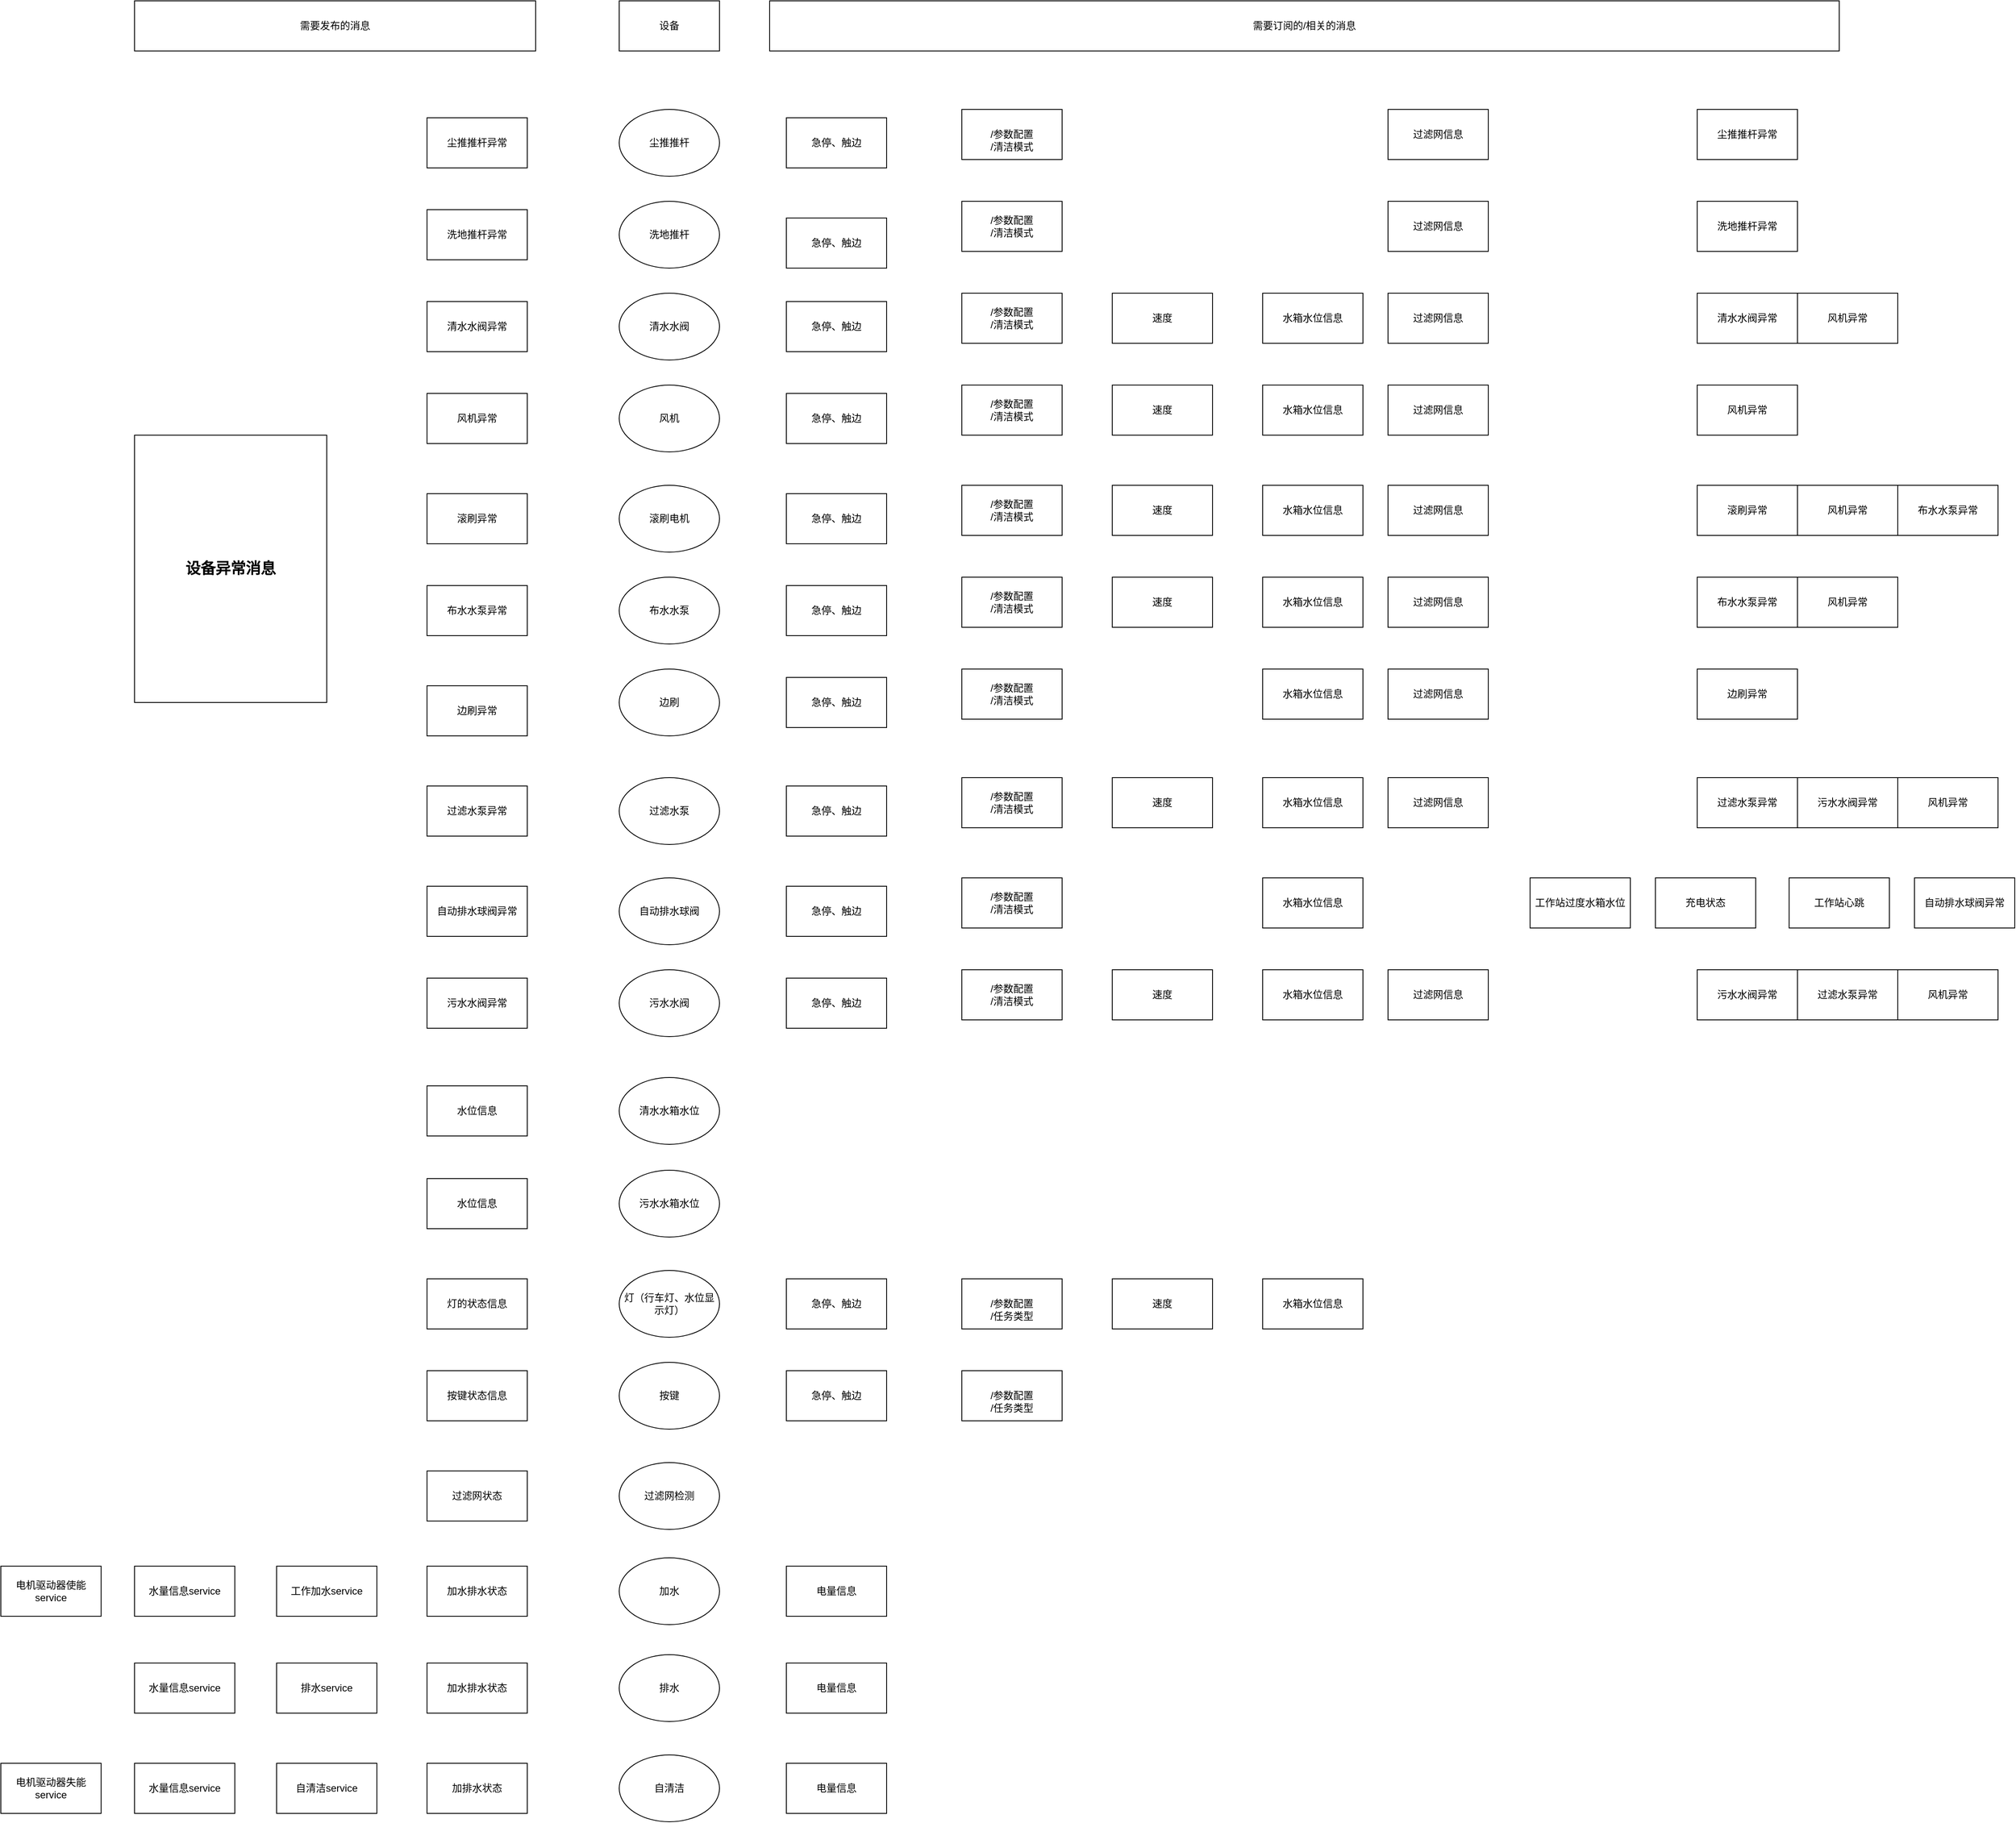 <mxfile version="13.7.9" type="device" pages="3"><diagram id="C5RBs43oDa-KdzZeNtuy" name="需要订阅和推送的消息"><mxGraphModel dx="3609" dy="2136" grid="1" gridSize="10" guides="1" tooltips="1" connect="1" arrows="1" fold="1" page="1" pageScale="1" pageWidth="827" pageHeight="1169" math="0" shadow="0"><root><mxCell id="WIyWlLk6GJQsqaUBKTNV-0"/><mxCell id="WIyWlLk6GJQsqaUBKTNV-1" parent="WIyWlLk6GJQsqaUBKTNV-0"/><mxCell id="f_ElggAtECRyn1wq0noq-2" value="尘推推杆" style="ellipse;whiteSpace=wrap;html=1;" parent="WIyWlLk6GJQsqaUBKTNV-1" vertex="1"><mxGeometry x="-180" y="-990" width="120" height="80" as="geometry"/></mxCell><mxCell id="f_ElggAtECRyn1wq0noq-4" value="洗地推杆" style="ellipse;whiteSpace=wrap;html=1;" parent="WIyWlLk6GJQsqaUBKTNV-1" vertex="1"><mxGeometry x="-180" y="-880" width="120" height="80" as="geometry"/></mxCell><mxCell id="f_ElggAtECRyn1wq0noq-6" value="清水水阀" style="ellipse;whiteSpace=wrap;html=1;" parent="WIyWlLk6GJQsqaUBKTNV-1" vertex="1"><mxGeometry x="-180" y="-770" width="120" height="80" as="geometry"/></mxCell><mxCell id="f_ElggAtECRyn1wq0noq-11" value="风机" style="ellipse;whiteSpace=wrap;html=1;" parent="WIyWlLk6GJQsqaUBKTNV-1" vertex="1"><mxGeometry x="-180" y="-660" width="120" height="80" as="geometry"/></mxCell><mxCell id="f_ElggAtECRyn1wq0noq-14" value="滚刷电机" style="ellipse;whiteSpace=wrap;html=1;" parent="WIyWlLk6GJQsqaUBKTNV-1" vertex="1"><mxGeometry x="-180" y="-540" width="120" height="80" as="geometry"/></mxCell><mxCell id="f_ElggAtECRyn1wq0noq-16" value="布水水泵" style="ellipse;whiteSpace=wrap;html=1;" parent="WIyWlLk6GJQsqaUBKTNV-1" vertex="1"><mxGeometry x="-180" y="-430" width="120" height="80" as="geometry"/></mxCell><mxCell id="f_ElggAtECRyn1wq0noq-18" value="边刷" style="ellipse;whiteSpace=wrap;html=1;" parent="WIyWlLk6GJQsqaUBKTNV-1" vertex="1"><mxGeometry x="-180" y="-320" width="120" height="80" as="geometry"/></mxCell><mxCell id="f_ElggAtECRyn1wq0noq-19" value="过滤水泵" style="ellipse;whiteSpace=wrap;html=1;" parent="WIyWlLk6GJQsqaUBKTNV-1" vertex="1"><mxGeometry x="-180" y="-190" width="120" height="80" as="geometry"/></mxCell><mxCell id="f_ElggAtECRyn1wq0noq-20" value="自动排水球阀" style="ellipse;whiteSpace=wrap;html=1;" parent="WIyWlLk6GJQsqaUBKTNV-1" vertex="1"><mxGeometry x="-180" y="-70" width="120" height="80" as="geometry"/></mxCell><mxCell id="f_ElggAtECRyn1wq0noq-21" value="污水水阀" style="ellipse;whiteSpace=wrap;html=1;" parent="WIyWlLk6GJQsqaUBKTNV-1" vertex="1"><mxGeometry x="-180" y="40" width="120" height="80" as="geometry"/></mxCell><mxCell id="f_ElggAtECRyn1wq0noq-22" value="清水水箱水位" style="ellipse;whiteSpace=wrap;html=1;" parent="WIyWlLk6GJQsqaUBKTNV-1" vertex="1"><mxGeometry x="-180" y="169" width="120" height="80" as="geometry"/></mxCell><mxCell id="f_ElggAtECRyn1wq0noq-23" value="污水水箱水位" style="ellipse;whiteSpace=wrap;html=1;" parent="WIyWlLk6GJQsqaUBKTNV-1" vertex="1"><mxGeometry x="-180" y="280" width="120" height="80" as="geometry"/></mxCell><mxCell id="f_ElggAtECRyn1wq0noq-24" value="灯（行车灯、水位显示灯）" style="ellipse;whiteSpace=wrap;html=1;" parent="WIyWlLk6GJQsqaUBKTNV-1" vertex="1"><mxGeometry x="-180" y="400" width="120" height="80" as="geometry"/></mxCell><mxCell id="f_ElggAtECRyn1wq0noq-25" value="按键" style="ellipse;whiteSpace=wrap;html=1;" parent="WIyWlLk6GJQsqaUBKTNV-1" vertex="1"><mxGeometry x="-180" y="510" width="120" height="80" as="geometry"/></mxCell><mxCell id="f_ElggAtECRyn1wq0noq-26" value="过滤网检测" style="ellipse;whiteSpace=wrap;html=1;" parent="WIyWlLk6GJQsqaUBKTNV-1" vertex="1"><mxGeometry x="-180" y="630" width="120" height="80" as="geometry"/></mxCell><mxCell id="f_ElggAtECRyn1wq0noq-49" value="&lt;br&gt;/参数配置&lt;br&gt;/清洁模式" style="rounded=0;whiteSpace=wrap;html=1;" parent="WIyWlLk6GJQsqaUBKTNV-1" vertex="1"><mxGeometry x="230" y="-990" width="120" height="60" as="geometry"/></mxCell><mxCell id="f_ElggAtECRyn1wq0noq-50" value="/参数配置&lt;br&gt;/清洁模式" style="rounded=0;whiteSpace=wrap;html=1;" parent="WIyWlLk6GJQsqaUBKTNV-1" vertex="1"><mxGeometry x="230" y="-880" width="120" height="60" as="geometry"/></mxCell><mxCell id="f_ElggAtECRyn1wq0noq-51" value="/参数配置&lt;br&gt;/清洁模式" style="rounded=0;whiteSpace=wrap;html=1;" parent="WIyWlLk6GJQsqaUBKTNV-1" vertex="1"><mxGeometry x="230" y="-770" width="120" height="60" as="geometry"/></mxCell><mxCell id="f_ElggAtECRyn1wq0noq-53" value="/参数配置&lt;br&gt;/清洁模式" style="rounded=0;whiteSpace=wrap;html=1;" parent="WIyWlLk6GJQsqaUBKTNV-1" vertex="1"><mxGeometry x="230" y="-660" width="120" height="60" as="geometry"/></mxCell><mxCell id="f_ElggAtECRyn1wq0noq-54" value="/参数配置&lt;br&gt;/清洁模式" style="rounded=0;whiteSpace=wrap;html=1;" parent="WIyWlLk6GJQsqaUBKTNV-1" vertex="1"><mxGeometry x="230" y="-540" width="120" height="60" as="geometry"/></mxCell><mxCell id="f_ElggAtECRyn1wq0noq-55" value="/参数配置&lt;br&gt;/清洁模式" style="rounded=0;whiteSpace=wrap;html=1;" parent="WIyWlLk6GJQsqaUBKTNV-1" vertex="1"><mxGeometry x="230" y="-430" width="120" height="60" as="geometry"/></mxCell><mxCell id="f_ElggAtECRyn1wq0noq-56" value="/参数配置&lt;br&gt;/清洁模式" style="rounded=0;whiteSpace=wrap;html=1;" parent="WIyWlLk6GJQsqaUBKTNV-1" vertex="1"><mxGeometry x="230" y="-320" width="120" height="60" as="geometry"/></mxCell><mxCell id="f_ElggAtECRyn1wq0noq-57" value="/参数配置&lt;br&gt;/清洁模式" style="rounded=0;whiteSpace=wrap;html=1;" parent="WIyWlLk6GJQsqaUBKTNV-1" vertex="1"><mxGeometry x="230" y="-190" width="120" height="60" as="geometry"/></mxCell><mxCell id="f_ElggAtECRyn1wq0noq-59" value="/参数配置&lt;br&gt;/清洁模式" style="rounded=0;whiteSpace=wrap;html=1;" parent="WIyWlLk6GJQsqaUBKTNV-1" vertex="1"><mxGeometry x="230" y="40" width="120" height="60" as="geometry"/></mxCell><mxCell id="f_ElggAtECRyn1wq0noq-62" value="&lt;br&gt;/参数配置&lt;br&gt;/任务类型" style="rounded=0;whiteSpace=wrap;html=1;" parent="WIyWlLk6GJQsqaUBKTNV-1" vertex="1"><mxGeometry x="230" y="410" width="120" height="60" as="geometry"/></mxCell><mxCell id="f_ElggAtECRyn1wq0noq-63" value="&lt;br&gt;/参数配置&lt;br&gt;/任务类型" style="rounded=0;whiteSpace=wrap;html=1;" parent="WIyWlLk6GJQsqaUBKTNV-1" vertex="1"><mxGeometry x="230" y="520" width="120" height="60" as="geometry"/></mxCell><mxCell id="f_ElggAtECRyn1wq0noq-65" value="工作站过度水箱水位" style="rounded=0;whiteSpace=wrap;html=1;" parent="WIyWlLk6GJQsqaUBKTNV-1" vertex="1"><mxGeometry x="910" y="-70" width="120" height="60" as="geometry"/></mxCell><mxCell id="f_ElggAtECRyn1wq0noq-66" value="工作站心跳" style="rounded=0;whiteSpace=wrap;html=1;" parent="WIyWlLk6GJQsqaUBKTNV-1" vertex="1"><mxGeometry x="1220" y="-70" width="120" height="60" as="geometry"/></mxCell><mxCell id="anrPvcjBct41eNBqX3zz-0" value="速度" style="rounded=0;whiteSpace=wrap;html=1;" parent="WIyWlLk6GJQsqaUBKTNV-1" vertex="1"><mxGeometry x="410" y="-770" width="120" height="60" as="geometry"/></mxCell><mxCell id="anrPvcjBct41eNBqX3zz-1" value="速度" style="rounded=0;whiteSpace=wrap;html=1;" parent="WIyWlLk6GJQsqaUBKTNV-1" vertex="1"><mxGeometry x="410" y="-540" width="120" height="60" as="geometry"/></mxCell><mxCell id="anrPvcjBct41eNBqX3zz-2" value="速度" style="rounded=0;whiteSpace=wrap;html=1;" parent="WIyWlLk6GJQsqaUBKTNV-1" vertex="1"><mxGeometry x="410" y="-430" width="120" height="60" as="geometry"/></mxCell><mxCell id="anrPvcjBct41eNBqX3zz-3" value="速度" style="rounded=0;whiteSpace=wrap;html=1;" parent="WIyWlLk6GJQsqaUBKTNV-1" vertex="1"><mxGeometry x="410" y="-190" width="120" height="60" as="geometry"/></mxCell><mxCell id="anrPvcjBct41eNBqX3zz-4" value="速度" style="rounded=0;whiteSpace=wrap;html=1;" parent="WIyWlLk6GJQsqaUBKTNV-1" vertex="1"><mxGeometry x="410" y="40" width="120" height="60" as="geometry"/></mxCell><mxCell id="anrPvcjBct41eNBqX3zz-6" value="速度" style="rounded=0;whiteSpace=wrap;html=1;" parent="WIyWlLk6GJQsqaUBKTNV-1" vertex="1"><mxGeometry x="410" y="410" width="120" height="60" as="geometry"/></mxCell><mxCell id="anrPvcjBct41eNBqX3zz-7" value="水箱水位信息" style="rounded=0;whiteSpace=wrap;html=1;" parent="WIyWlLk6GJQsqaUBKTNV-1" vertex="1"><mxGeometry x="590" y="410" width="120" height="60" as="geometry"/></mxCell><mxCell id="anrPvcjBct41eNBqX3zz-8" value="水箱水位信息" style="rounded=0;whiteSpace=wrap;html=1;" parent="WIyWlLk6GJQsqaUBKTNV-1" vertex="1"><mxGeometry x="590" y="-430" width="120" height="60" as="geometry"/></mxCell><mxCell id="anrPvcjBct41eNBqX3zz-9" value="速度" style="rounded=0;whiteSpace=wrap;html=1;" parent="WIyWlLk6GJQsqaUBKTNV-1" vertex="1"><mxGeometry x="410" y="-660" width="120" height="60" as="geometry"/></mxCell><mxCell id="anrPvcjBct41eNBqX3zz-10" value="水箱水位信息" style="rounded=0;whiteSpace=wrap;html=1;" parent="WIyWlLk6GJQsqaUBKTNV-1" vertex="1"><mxGeometry x="590" y="-770" width="120" height="60" as="geometry"/></mxCell><mxCell id="anrPvcjBct41eNBqX3zz-11" value="水箱水位信息" style="rounded=0;whiteSpace=wrap;html=1;" parent="WIyWlLk6GJQsqaUBKTNV-1" vertex="1"><mxGeometry x="590" y="-660" width="120" height="60" as="geometry"/></mxCell><mxCell id="anrPvcjBct41eNBqX3zz-12" value="水箱水位信息" style="rounded=0;whiteSpace=wrap;html=1;" parent="WIyWlLk6GJQsqaUBKTNV-1" vertex="1"><mxGeometry x="590" y="-540" width="120" height="60" as="geometry"/></mxCell><mxCell id="anrPvcjBct41eNBqX3zz-13" value="水箱水位信息" style="rounded=0;whiteSpace=wrap;html=1;" parent="WIyWlLk6GJQsqaUBKTNV-1" vertex="1"><mxGeometry x="590" y="-320" width="120" height="60" as="geometry"/></mxCell><mxCell id="anrPvcjBct41eNBqX3zz-14" value="水箱水位信息" style="rounded=0;whiteSpace=wrap;html=1;" parent="WIyWlLk6GJQsqaUBKTNV-1" vertex="1"><mxGeometry x="590" y="-70" width="120" height="60" as="geometry"/></mxCell><mxCell id="anrPvcjBct41eNBqX3zz-15" value="水箱水位信息" style="rounded=0;whiteSpace=wrap;html=1;" parent="WIyWlLk6GJQsqaUBKTNV-1" vertex="1"><mxGeometry x="590" y="-190" width="120" height="60" as="geometry"/></mxCell><mxCell id="anrPvcjBct41eNBqX3zz-16" value="充电状态" style="rounded=0;whiteSpace=wrap;html=1;" parent="WIyWlLk6GJQsqaUBKTNV-1" vertex="1"><mxGeometry x="1060" y="-70" width="120" height="60" as="geometry"/></mxCell><mxCell id="anrPvcjBct41eNBqX3zz-17" value="/参数配置&lt;br&gt;/清洁模式" style="rounded=0;whiteSpace=wrap;html=1;" parent="WIyWlLk6GJQsqaUBKTNV-1" vertex="1"><mxGeometry x="230" y="-70" width="120" height="60" as="geometry"/></mxCell><mxCell id="anrPvcjBct41eNBqX3zz-18" value="水箱水位信息" style="rounded=0;whiteSpace=wrap;html=1;" parent="WIyWlLk6GJQsqaUBKTNV-1" vertex="1"><mxGeometry x="590" y="40" width="120" height="60" as="geometry"/></mxCell><mxCell id="anrPvcjBct41eNBqX3zz-20" value="过滤网信息" style="rounded=0;whiteSpace=wrap;html=1;" parent="WIyWlLk6GJQsqaUBKTNV-1" vertex="1"><mxGeometry x="740" y="-660" width="120" height="60" as="geometry"/></mxCell><mxCell id="anrPvcjBct41eNBqX3zz-25" value="设备" style="rounded=0;whiteSpace=wrap;html=1;" parent="WIyWlLk6GJQsqaUBKTNV-1" vertex="1"><mxGeometry x="-180" y="-1120" width="120" height="60" as="geometry"/></mxCell><mxCell id="anrPvcjBct41eNBqX3zz-26" value="需要订阅的/相关的消息" style="rounded=0;whiteSpace=wrap;html=1;" parent="WIyWlLk6GJQsqaUBKTNV-1" vertex="1"><mxGeometry y="-1120" width="1280" height="60" as="geometry"/></mxCell><mxCell id="anrPvcjBct41eNBqX3zz-27" value="需要发布的消息" style="rounded=0;whiteSpace=wrap;html=1;" parent="WIyWlLk6GJQsqaUBKTNV-1" vertex="1"><mxGeometry x="-760" y="-1120" width="480" height="60" as="geometry"/></mxCell><mxCell id="anrPvcjBct41eNBqX3zz-28" value="尘推推杆异常" style="rounded=0;whiteSpace=wrap;html=1;" parent="WIyWlLk6GJQsqaUBKTNV-1" vertex="1"><mxGeometry x="-410" y="-980" width="120" height="60" as="geometry"/></mxCell><mxCell id="anrPvcjBct41eNBqX3zz-29" value="洗地推杆异常" style="rounded=0;whiteSpace=wrap;html=1;" parent="WIyWlLk6GJQsqaUBKTNV-1" vertex="1"><mxGeometry x="-410" y="-870" width="120" height="60" as="geometry"/></mxCell><mxCell id="anrPvcjBct41eNBqX3zz-30" value="清水水阀异常" style="rounded=0;whiteSpace=wrap;html=1;" parent="WIyWlLk6GJQsqaUBKTNV-1" vertex="1"><mxGeometry x="-410" y="-760" width="120" height="60" as="geometry"/></mxCell><mxCell id="anrPvcjBct41eNBqX3zz-31" value="风机异常" style="rounded=0;whiteSpace=wrap;html=1;" parent="WIyWlLk6GJQsqaUBKTNV-1" vertex="1"><mxGeometry x="-410" y="-650" width="120" height="60" as="geometry"/></mxCell><mxCell id="anrPvcjBct41eNBqX3zz-32" value="滚刷异常" style="rounded=0;whiteSpace=wrap;html=1;" parent="WIyWlLk6GJQsqaUBKTNV-1" vertex="1"><mxGeometry x="-410" y="-530" width="120" height="60" as="geometry"/></mxCell><mxCell id="anrPvcjBct41eNBqX3zz-33" value="布水水泵异常" style="rounded=0;whiteSpace=wrap;html=1;" parent="WIyWlLk6GJQsqaUBKTNV-1" vertex="1"><mxGeometry x="-410" y="-420" width="120" height="60" as="geometry"/></mxCell><mxCell id="anrPvcjBct41eNBqX3zz-34" value="边刷异常" style="rounded=0;whiteSpace=wrap;html=1;" parent="WIyWlLk6GJQsqaUBKTNV-1" vertex="1"><mxGeometry x="-410" y="-300" width="120" height="60" as="geometry"/></mxCell><mxCell id="anrPvcjBct41eNBqX3zz-35" value="过滤水泵异常" style="rounded=0;whiteSpace=wrap;html=1;" parent="WIyWlLk6GJQsqaUBKTNV-1" vertex="1"><mxGeometry x="-410" y="-180" width="120" height="60" as="geometry"/></mxCell><mxCell id="anrPvcjBct41eNBqX3zz-36" value="自动排水球阀异常" style="rounded=0;whiteSpace=wrap;html=1;" parent="WIyWlLk6GJQsqaUBKTNV-1" vertex="1"><mxGeometry x="-410" y="-60" width="120" height="60" as="geometry"/></mxCell><mxCell id="anrPvcjBct41eNBqX3zz-37" value="污水水阀异常" style="rounded=0;whiteSpace=wrap;html=1;" parent="WIyWlLk6GJQsqaUBKTNV-1" vertex="1"><mxGeometry x="-410" y="50" width="120" height="60" as="geometry"/></mxCell><mxCell id="anrPvcjBct41eNBqX3zz-38" value="水位信息" style="rounded=0;whiteSpace=wrap;html=1;" parent="WIyWlLk6GJQsqaUBKTNV-1" vertex="1"><mxGeometry x="-410" y="179" width="120" height="60" as="geometry"/></mxCell><mxCell id="anrPvcjBct41eNBqX3zz-39" value="水位信息" style="rounded=0;whiteSpace=wrap;html=1;" parent="WIyWlLk6GJQsqaUBKTNV-1" vertex="1"><mxGeometry x="-410" y="290" width="120" height="60" as="geometry"/></mxCell><mxCell id="anrPvcjBct41eNBqX3zz-40" value="灯的状态信息" style="rounded=0;whiteSpace=wrap;html=1;" parent="WIyWlLk6GJQsqaUBKTNV-1" vertex="1"><mxGeometry x="-410" y="410" width="120" height="60" as="geometry"/></mxCell><mxCell id="anrPvcjBct41eNBqX3zz-41" value="按键状态信息" style="rounded=0;whiteSpace=wrap;html=1;" parent="WIyWlLk6GJQsqaUBKTNV-1" vertex="1"><mxGeometry x="-410" y="520" width="120" height="60" as="geometry"/></mxCell><mxCell id="anrPvcjBct41eNBqX3zz-42" value="过滤网状态" style="rounded=0;whiteSpace=wrap;html=1;" parent="WIyWlLk6GJQsqaUBKTNV-1" vertex="1"><mxGeometry x="-410" y="640" width="120" height="60" as="geometry"/></mxCell><mxCell id="anrPvcjBct41eNBqX3zz-44" value="&lt;b&gt;&lt;font style=&quot;font-size: 18px&quot;&gt;设备异常消息&lt;/font&gt;&lt;/b&gt;" style="rounded=0;whiteSpace=wrap;html=1;" parent="WIyWlLk6GJQsqaUBKTNV-1" vertex="1"><mxGeometry x="-760" y="-600" width="230" height="320" as="geometry"/></mxCell><mxCell id="anrPvcjBct41eNBqX3zz-45" value="尘推推杆异常" style="rounded=0;whiteSpace=wrap;html=1;" parent="WIyWlLk6GJQsqaUBKTNV-1" vertex="1"><mxGeometry x="1110" y="-990" width="120" height="60" as="geometry"/></mxCell><mxCell id="anrPvcjBct41eNBqX3zz-46" value="洗地推杆异常" style="rounded=0;whiteSpace=wrap;html=1;" parent="WIyWlLk6GJQsqaUBKTNV-1" vertex="1"><mxGeometry x="1110" y="-880" width="120" height="60" as="geometry"/></mxCell><mxCell id="anrPvcjBct41eNBqX3zz-47" value="清水水阀异常" style="rounded=0;whiteSpace=wrap;html=1;" parent="WIyWlLk6GJQsqaUBKTNV-1" vertex="1"><mxGeometry x="1110" y="-770" width="120" height="60" as="geometry"/></mxCell><mxCell id="anrPvcjBct41eNBqX3zz-48" value="风机异常" style="rounded=0;whiteSpace=wrap;html=1;" parent="WIyWlLk6GJQsqaUBKTNV-1" vertex="1"><mxGeometry x="1230" y="-770" width="120" height="60" as="geometry"/></mxCell><mxCell id="anrPvcjBct41eNBqX3zz-49" value="过滤网信息" style="rounded=0;whiteSpace=wrap;html=1;" parent="WIyWlLk6GJQsqaUBKTNV-1" vertex="1"><mxGeometry x="740" y="-990" width="120" height="60" as="geometry"/></mxCell><mxCell id="anrPvcjBct41eNBqX3zz-50" value="过滤网信息" style="rounded=0;whiteSpace=wrap;html=1;" parent="WIyWlLk6GJQsqaUBKTNV-1" vertex="1"><mxGeometry x="740" y="-880" width="120" height="60" as="geometry"/></mxCell><mxCell id="anrPvcjBct41eNBqX3zz-51" value="过滤网信息" style="rounded=0;whiteSpace=wrap;html=1;" parent="WIyWlLk6GJQsqaUBKTNV-1" vertex="1"><mxGeometry x="740" y="-770" width="120" height="60" as="geometry"/></mxCell><mxCell id="anrPvcjBct41eNBqX3zz-52" value="过滤网信息" style="rounded=0;whiteSpace=wrap;html=1;" parent="WIyWlLk6GJQsqaUBKTNV-1" vertex="1"><mxGeometry x="740" y="-540" width="120" height="60" as="geometry"/></mxCell><mxCell id="anrPvcjBct41eNBqX3zz-53" value="过滤网信息" style="rounded=0;whiteSpace=wrap;html=1;" parent="WIyWlLk6GJQsqaUBKTNV-1" vertex="1"><mxGeometry x="740" y="-430" width="120" height="60" as="geometry"/></mxCell><mxCell id="anrPvcjBct41eNBqX3zz-54" value="过滤网信息" style="rounded=0;whiteSpace=wrap;html=1;" parent="WIyWlLk6GJQsqaUBKTNV-1" vertex="1"><mxGeometry x="740" y="-320" width="120" height="60" as="geometry"/></mxCell><mxCell id="anrPvcjBct41eNBqX3zz-55" value="过滤网信息" style="rounded=0;whiteSpace=wrap;html=1;" parent="WIyWlLk6GJQsqaUBKTNV-1" vertex="1"><mxGeometry x="740" y="-190" width="120" height="60" as="geometry"/></mxCell><mxCell id="anrPvcjBct41eNBqX3zz-56" value="过滤网信息" style="rounded=0;whiteSpace=wrap;html=1;" parent="WIyWlLk6GJQsqaUBKTNV-1" vertex="1"><mxGeometry x="740" y="40" width="120" height="60" as="geometry"/></mxCell><mxCell id="anrPvcjBct41eNBqX3zz-57" value="风机异常" style="rounded=0;whiteSpace=wrap;html=1;" parent="WIyWlLk6GJQsqaUBKTNV-1" vertex="1"><mxGeometry x="1110" y="-660" width="120" height="60" as="geometry"/></mxCell><mxCell id="anrPvcjBct41eNBqX3zz-58" value="滚刷异常" style="rounded=0;whiteSpace=wrap;html=1;" parent="WIyWlLk6GJQsqaUBKTNV-1" vertex="1"><mxGeometry x="1110" y="-540" width="120" height="60" as="geometry"/></mxCell><mxCell id="anrPvcjBct41eNBqX3zz-59" value="风机异常" style="rounded=0;whiteSpace=wrap;html=1;" parent="WIyWlLk6GJQsqaUBKTNV-1" vertex="1"><mxGeometry x="1230" y="-430" width="120" height="60" as="geometry"/></mxCell><mxCell id="anrPvcjBct41eNBqX3zz-61" value="布水水泵异常" style="rounded=0;whiteSpace=wrap;html=1;" parent="WIyWlLk6GJQsqaUBKTNV-1" vertex="1"><mxGeometry x="1350" y="-540" width="120" height="60" as="geometry"/></mxCell><mxCell id="anrPvcjBct41eNBqX3zz-62" value="布水水泵异常" style="rounded=0;whiteSpace=wrap;html=1;" parent="WIyWlLk6GJQsqaUBKTNV-1" vertex="1"><mxGeometry x="1110" y="-430" width="120" height="60" as="geometry"/></mxCell><mxCell id="anrPvcjBct41eNBqX3zz-63" value="风机异常" style="rounded=0;whiteSpace=wrap;html=1;" parent="WIyWlLk6GJQsqaUBKTNV-1" vertex="1"><mxGeometry x="1230" y="-540" width="120" height="60" as="geometry"/></mxCell><mxCell id="anrPvcjBct41eNBqX3zz-64" value="边刷异常" style="rounded=0;whiteSpace=wrap;html=1;" parent="WIyWlLk6GJQsqaUBKTNV-1" vertex="1"><mxGeometry x="1110" y="-320" width="120" height="60" as="geometry"/></mxCell><mxCell id="anrPvcjBct41eNBqX3zz-65" value="过滤水泵异常" style="rounded=0;whiteSpace=wrap;html=1;" parent="WIyWlLk6GJQsqaUBKTNV-1" vertex="1"><mxGeometry x="1110" y="-190" width="120" height="60" as="geometry"/></mxCell><mxCell id="anrPvcjBct41eNBqX3zz-66" value="污水水阀异常" style="rounded=0;whiteSpace=wrap;html=1;" parent="WIyWlLk6GJQsqaUBKTNV-1" vertex="1"><mxGeometry x="1230" y="-190" width="120" height="60" as="geometry"/></mxCell><mxCell id="anrPvcjBct41eNBqX3zz-67" value="自动排水球阀异常" style="rounded=0;whiteSpace=wrap;html=1;" parent="WIyWlLk6GJQsqaUBKTNV-1" vertex="1"><mxGeometry x="1370" y="-70" width="120" height="60" as="geometry"/></mxCell><mxCell id="anrPvcjBct41eNBqX3zz-68" value="污水水阀异常" style="rounded=0;whiteSpace=wrap;html=1;" parent="WIyWlLk6GJQsqaUBKTNV-1" vertex="1"><mxGeometry x="1110" y="40" width="120" height="60" as="geometry"/></mxCell><mxCell id="anrPvcjBct41eNBqX3zz-69" value="过滤水泵异常" style="rounded=0;whiteSpace=wrap;html=1;" parent="WIyWlLk6GJQsqaUBKTNV-1" vertex="1"><mxGeometry x="1230" y="40" width="120" height="60" as="geometry"/></mxCell><mxCell id="anrPvcjBct41eNBqX3zz-70" value="风机异常" style="rounded=0;whiteSpace=wrap;html=1;" parent="WIyWlLk6GJQsqaUBKTNV-1" vertex="1"><mxGeometry x="1350" y="40" width="120" height="60" as="geometry"/></mxCell><mxCell id="anrPvcjBct41eNBqX3zz-71" value="风机异常" style="rounded=0;whiteSpace=wrap;html=1;" parent="WIyWlLk6GJQsqaUBKTNV-1" vertex="1"><mxGeometry x="1350" y="-190" width="120" height="60" as="geometry"/></mxCell><mxCell id="W7uMzUJWZmPThgigtfT5-0" value="急停、触边" style="rounded=0;whiteSpace=wrap;html=1;" parent="WIyWlLk6GJQsqaUBKTNV-1" vertex="1"><mxGeometry x="20" y="-980" width="120" height="60" as="geometry"/></mxCell><mxCell id="W7uMzUJWZmPThgigtfT5-1" value="急停、触边" style="rounded=0;whiteSpace=wrap;html=1;" parent="WIyWlLk6GJQsqaUBKTNV-1" vertex="1"><mxGeometry x="20" y="-860" width="120" height="60" as="geometry"/></mxCell><mxCell id="W7uMzUJWZmPThgigtfT5-2" value="急停、触边" style="rounded=0;whiteSpace=wrap;html=1;" parent="WIyWlLk6GJQsqaUBKTNV-1" vertex="1"><mxGeometry x="20" y="-760" width="120" height="60" as="geometry"/></mxCell><mxCell id="W7uMzUJWZmPThgigtfT5-4" value="急停、触边" style="rounded=0;whiteSpace=wrap;html=1;" parent="WIyWlLk6GJQsqaUBKTNV-1" vertex="1"><mxGeometry x="20" y="-650" width="120" height="60" as="geometry"/></mxCell><mxCell id="W7uMzUJWZmPThgigtfT5-5" value="急停、触边" style="rounded=0;whiteSpace=wrap;html=1;" parent="WIyWlLk6GJQsqaUBKTNV-1" vertex="1"><mxGeometry x="20" y="-530" width="120" height="60" as="geometry"/></mxCell><mxCell id="W7uMzUJWZmPThgigtfT5-6" value="急停、触边" style="rounded=0;whiteSpace=wrap;html=1;" parent="WIyWlLk6GJQsqaUBKTNV-1" vertex="1"><mxGeometry x="20" y="-420" width="120" height="60" as="geometry"/></mxCell><mxCell id="W7uMzUJWZmPThgigtfT5-7" value="急停、触边" style="rounded=0;whiteSpace=wrap;html=1;" parent="WIyWlLk6GJQsqaUBKTNV-1" vertex="1"><mxGeometry x="20" y="-310" width="120" height="60" as="geometry"/></mxCell><mxCell id="W7uMzUJWZmPThgigtfT5-8" value="急停、触边" style="rounded=0;whiteSpace=wrap;html=1;" parent="WIyWlLk6GJQsqaUBKTNV-1" vertex="1"><mxGeometry x="20" y="-180" width="120" height="60" as="geometry"/></mxCell><mxCell id="W7uMzUJWZmPThgigtfT5-9" value="急停、触边" style="rounded=0;whiteSpace=wrap;html=1;" parent="WIyWlLk6GJQsqaUBKTNV-1" vertex="1"><mxGeometry x="20" y="-60" width="120" height="60" as="geometry"/></mxCell><mxCell id="W7uMzUJWZmPThgigtfT5-10" value="急停、触边" style="rounded=0;whiteSpace=wrap;html=1;" parent="WIyWlLk6GJQsqaUBKTNV-1" vertex="1"><mxGeometry x="20" y="50" width="120" height="60" as="geometry"/></mxCell><mxCell id="W7uMzUJWZmPThgigtfT5-11" value="急停、触边" style="rounded=0;whiteSpace=wrap;html=1;" parent="WIyWlLk6GJQsqaUBKTNV-1" vertex="1"><mxGeometry x="20" y="410" width="120" height="60" as="geometry"/></mxCell><mxCell id="W7uMzUJWZmPThgigtfT5-12" value="急停、触边" style="rounded=0;whiteSpace=wrap;html=1;" parent="WIyWlLk6GJQsqaUBKTNV-1" vertex="1"><mxGeometry x="20" y="520" width="120" height="60" as="geometry"/></mxCell><mxCell id="lAts-hrwQPhUj2aVFjCI-0" value="加水排水状态" style="rounded=0;whiteSpace=wrap;html=1;" parent="WIyWlLk6GJQsqaUBKTNV-1" vertex="1"><mxGeometry x="-410" y="754" width="120" height="60" as="geometry"/></mxCell><mxCell id="lAts-hrwQPhUj2aVFjCI-3" value="加水" style="ellipse;whiteSpace=wrap;html=1;" parent="WIyWlLk6GJQsqaUBKTNV-1" vertex="1"><mxGeometry x="-180" y="744" width="120" height="80" as="geometry"/></mxCell><mxCell id="lAts-hrwQPhUj2aVFjCI-4" value="排水" style="ellipse;whiteSpace=wrap;html=1;" parent="WIyWlLk6GJQsqaUBKTNV-1" vertex="1"><mxGeometry x="-180" y="860" width="120" height="80" as="geometry"/></mxCell><mxCell id="lAts-hrwQPhUj2aVFjCI-5" value="自清洁" style="ellipse;whiteSpace=wrap;html=1;" parent="WIyWlLk6GJQsqaUBKTNV-1" vertex="1"><mxGeometry x="-180" y="980" width="120" height="80" as="geometry"/></mxCell><mxCell id="lAts-hrwQPhUj2aVFjCI-7" value="工作加水service" style="rounded=0;whiteSpace=wrap;html=1;" parent="WIyWlLk6GJQsqaUBKTNV-1" vertex="1"><mxGeometry x="-590" y="754" width="120" height="60" as="geometry"/></mxCell><mxCell id="lAts-hrwQPhUj2aVFjCI-8" value="排水service" style="rounded=0;whiteSpace=wrap;html=1;" parent="WIyWlLk6GJQsqaUBKTNV-1" vertex="1"><mxGeometry x="-590" y="870" width="120" height="60" as="geometry"/></mxCell><mxCell id="lAts-hrwQPhUj2aVFjCI-9" value="加水排水状态" style="rounded=0;whiteSpace=wrap;html=1;" parent="WIyWlLk6GJQsqaUBKTNV-1" vertex="1"><mxGeometry x="-410" y="870" width="120" height="60" as="geometry"/></mxCell><mxCell id="lAts-hrwQPhUj2aVFjCI-10" value="自清洁service" style="rounded=0;whiteSpace=wrap;html=1;" parent="WIyWlLk6GJQsqaUBKTNV-1" vertex="1"><mxGeometry x="-590" y="990" width="120" height="60" as="geometry"/></mxCell><mxCell id="lAts-hrwQPhUj2aVFjCI-11" value="加排水状态" style="rounded=0;whiteSpace=wrap;html=1;" parent="WIyWlLk6GJQsqaUBKTNV-1" vertex="1"><mxGeometry x="-410" y="990" width="120" height="60" as="geometry"/></mxCell><mxCell id="NXjFhTXyPPtRcrJacj0s-0" value="电量信息" style="rounded=0;whiteSpace=wrap;html=1;" parent="WIyWlLk6GJQsqaUBKTNV-1" vertex="1"><mxGeometry x="20" y="990" width="120" height="60" as="geometry"/></mxCell><mxCell id="NXjFhTXyPPtRcrJacj0s-1" value="电量信息" style="rounded=0;whiteSpace=wrap;html=1;" parent="WIyWlLk6GJQsqaUBKTNV-1" vertex="1"><mxGeometry x="20" y="870" width="120" height="60" as="geometry"/></mxCell><mxCell id="NXjFhTXyPPtRcrJacj0s-2" value="电量信息" style="rounded=0;whiteSpace=wrap;html=1;" parent="WIyWlLk6GJQsqaUBKTNV-1" vertex="1"><mxGeometry x="20" y="754" width="120" height="60" as="geometry"/></mxCell><mxCell id="NXjFhTXyPPtRcrJacj0s-4" value="水量信息service" style="rounded=0;whiteSpace=wrap;html=1;" parent="WIyWlLk6GJQsqaUBKTNV-1" vertex="1"><mxGeometry x="-760" y="754" width="120" height="60" as="geometry"/></mxCell><mxCell id="NXjFhTXyPPtRcrJacj0s-5" value="水量信息service" style="rounded=0;whiteSpace=wrap;html=1;" parent="WIyWlLk6GJQsqaUBKTNV-1" vertex="1"><mxGeometry x="-760" y="870" width="120" height="60" as="geometry"/></mxCell><mxCell id="NXjFhTXyPPtRcrJacj0s-6" value="水量信息service" style="rounded=0;whiteSpace=wrap;html=1;" parent="WIyWlLk6GJQsqaUBKTNV-1" vertex="1"><mxGeometry x="-760" y="990" width="120" height="60" as="geometry"/></mxCell><mxCell id="NXjFhTXyPPtRcrJacj0s-7" value="电机驱动器使能service" style="rounded=0;whiteSpace=wrap;html=1;" parent="WIyWlLk6GJQsqaUBKTNV-1" vertex="1"><mxGeometry x="-920" y="754" width="120" height="60" as="geometry"/></mxCell><mxCell id="NXjFhTXyPPtRcrJacj0s-8" value="电机驱动器失能service" style="rounded=0;whiteSpace=wrap;html=1;" parent="WIyWlLk6GJQsqaUBKTNV-1" vertex="1"><mxGeometry x="-920" y="990" width="120" height="60" as="geometry"/></mxCell></root></mxGraphModel></diagram><diagram id="XQEnW-KaVq7drop2EDck" name="打开和关闭时序"><mxGraphModel dx="1662" dy="1991" grid="1" gridSize="10" guides="1" tooltips="1" connect="1" arrows="1" fold="1" page="1" pageScale="1" pageWidth="827" pageHeight="1169" math="0" shadow="0"><root><mxCell id="w6PKbgb-uNH4VSxEeaKC-0"/><mxCell id="w6PKbgb-uNH4VSxEeaKC-1" parent="w6PKbgb-uNH4VSxEeaKC-0"/><mxCell id="skI1ZF2aF9hYkNE96cGj-0" style="edgeStyle=orthogonalEdgeStyle;rounded=0;orthogonalLoop=1;jettySize=auto;html=1;exitX=0;exitY=0.5;exitDx=0;exitDy=0;entryX=0.5;entryY=0;entryDx=0;entryDy=0;" parent="w6PKbgb-uNH4VSxEeaKC-1" source="skI1ZF2aF9hYkNE96cGj-2" target="skI1ZF2aF9hYkNE96cGj-38" edge="1"><mxGeometry relative="1" as="geometry"/></mxCell><mxCell id="skI1ZF2aF9hYkNE96cGj-1" style="edgeStyle=orthogonalEdgeStyle;rounded=0;orthogonalLoop=1;jettySize=auto;html=1;exitX=1;exitY=0.5;exitDx=0;exitDy=0;entryX=0.5;entryY=0;entryDx=0;entryDy=0;" parent="w6PKbgb-uNH4VSxEeaKC-1" source="skI1ZF2aF9hYkNE96cGj-2" target="skI1ZF2aF9hYkNE96cGj-40" edge="1"><mxGeometry relative="1" as="geometry"/></mxCell><mxCell id="skI1ZF2aF9hYkNE96cGj-2" value="打开设备" style="rounded=1;whiteSpace=wrap;html=1;" parent="w6PKbgb-uNH4VSxEeaKC-1" vertex="1"><mxGeometry x="260" y="-1140" width="120" height="60" as="geometry"/></mxCell><mxCell id="9tip11FGp2s6wuT7BU86-9" style="edgeStyle=orthogonalEdgeStyle;rounded=0;orthogonalLoop=1;jettySize=auto;html=1;exitX=0.5;exitY=1;exitDx=0;exitDy=0;entryX=0.5;entryY=0;entryDx=0;entryDy=0;" edge="1" parent="w6PKbgb-uNH4VSxEeaKC-1" source="skI1ZF2aF9hYkNE96cGj-4" target="9tip11FGp2s6wuT7BU86-7"><mxGeometry relative="1" as="geometry"/></mxCell><mxCell id="skI1ZF2aF9hYkNE96cGj-4" value="任务结束关闭设备" style="rounded=1;whiteSpace=wrap;html=1;" parent="w6PKbgb-uNH4VSxEeaKC-1" vertex="1"><mxGeometry x="610" y="-1140" width="120" height="60" as="geometry"/></mxCell><mxCell id="skI1ZF2aF9hYkNE96cGj-5" value="" style="edgeStyle=orthogonalEdgeStyle;rounded=0;orthogonalLoop=1;jettySize=auto;html=1;" parent="w6PKbgb-uNH4VSxEeaKC-1" source="skI1ZF2aF9hYkNE96cGj-6" target="skI1ZF2aF9hYkNE96cGj-8" edge="1"><mxGeometry relative="1" as="geometry"/></mxCell><mxCell id="skI1ZF2aF9hYkNE96cGj-6" value="关水水水泵" style="rounded=0;whiteSpace=wrap;html=1;" parent="w6PKbgb-uNH4VSxEeaKC-1" vertex="1"><mxGeometry x="610" y="-930" width="120" height="60" as="geometry"/></mxCell><mxCell id="skI1ZF2aF9hYkNE96cGj-7" value="" style="edgeStyle=orthogonalEdgeStyle;rounded=0;orthogonalLoop=1;jettySize=auto;html=1;" parent="w6PKbgb-uNH4VSxEeaKC-1" source="skI1ZF2aF9hYkNE96cGj-8" target="skI1ZF2aF9hYkNE96cGj-10" edge="1"><mxGeometry relative="1" as="geometry"/></mxCell><mxCell id="skI1ZF2aF9hYkNE96cGj-8" value="间隔200ms" style="rounded=0;whiteSpace=wrap;html=1;" parent="w6PKbgb-uNH4VSxEeaKC-1" vertex="1"><mxGeometry x="610" y="-850" width="120" height="60" as="geometry"/></mxCell><mxCell id="skI1ZF2aF9hYkNE96cGj-9" value="" style="edgeStyle=orthogonalEdgeStyle;rounded=0;orthogonalLoop=1;jettySize=auto;html=1;" parent="w6PKbgb-uNH4VSxEeaKC-1" source="skI1ZF2aF9hYkNE96cGj-10" target="skI1ZF2aF9hYkNE96cGj-12" edge="1"><mxGeometry relative="1" as="geometry"/></mxCell><mxCell id="skI1ZF2aF9hYkNE96cGj-10" value="关过滤水泵" style="rounded=0;whiteSpace=wrap;html=1;" parent="w6PKbgb-uNH4VSxEeaKC-1" vertex="1"><mxGeometry x="610" y="-770" width="120" height="60" as="geometry"/></mxCell><mxCell id="skI1ZF2aF9hYkNE96cGj-11" value="" style="edgeStyle=orthogonalEdgeStyle;rounded=0;orthogonalLoop=1;jettySize=auto;html=1;" parent="w6PKbgb-uNH4VSxEeaKC-1" source="skI1ZF2aF9hYkNE96cGj-12" target="skI1ZF2aF9hYkNE96cGj-14" edge="1"><mxGeometry relative="1" as="geometry"/></mxCell><mxCell id="skI1ZF2aF9hYkNE96cGj-12" value="关闭清水阀、&lt;br&gt;过滤系统水阀" style="rounded=0;whiteSpace=wrap;html=1;" parent="w6PKbgb-uNH4VSxEeaKC-1" vertex="1"><mxGeometry x="610" y="-690" width="120" height="60" as="geometry"/></mxCell><mxCell id="2-0Fe8Bv7StWiFMp-yjk-1" style="edgeStyle=orthogonalEdgeStyle;rounded=0;orthogonalLoop=1;jettySize=auto;html=1;exitX=0.5;exitY=1;exitDx=0;exitDy=0;entryX=0.5;entryY=0;entryDx=0;entryDy=0;" parent="w6PKbgb-uNH4VSxEeaKC-1" source="skI1ZF2aF9hYkNE96cGj-14" target="2-0Fe8Bv7StWiFMp-yjk-0" edge="1"><mxGeometry relative="1" as="geometry"/></mxCell><mxCell id="skI1ZF2aF9hYkNE96cGj-14" value="关边刷" style="rounded=0;whiteSpace=wrap;html=1;" parent="w6PKbgb-uNH4VSxEeaKC-1" vertex="1"><mxGeometry x="610" y="-610" width="120" height="60" as="geometry"/></mxCell><mxCell id="skI1ZF2aF9hYkNE96cGj-15" value="" style="edgeStyle=orthogonalEdgeStyle;rounded=0;orthogonalLoop=1;jettySize=auto;html=1;" parent="w6PKbgb-uNH4VSxEeaKC-1" source="skI1ZF2aF9hYkNE96cGj-16" target="skI1ZF2aF9hYkNE96cGj-17" edge="1"><mxGeometry relative="1" as="geometry"/></mxCell><mxCell id="skI1ZF2aF9hYkNE96cGj-16" value="关风机" style="rounded=0;whiteSpace=wrap;html=1;" parent="w6PKbgb-uNH4VSxEeaKC-1" vertex="1"><mxGeometry x="610" y="-454" width="120" height="60" as="geometry"/></mxCell><mxCell id="skI1ZF2aF9hYkNE96cGj-17" value="关洗地、关尘推推杆" style="rounded=0;whiteSpace=wrap;html=1;" parent="w6PKbgb-uNH4VSxEeaKC-1" vertex="1"><mxGeometry x="610" y="-370" width="120" height="60" as="geometry"/></mxCell><mxCell id="skI1ZF2aF9hYkNE96cGj-18" value="" style="edgeStyle=orthogonalEdgeStyle;rounded=0;orthogonalLoop=1;jettySize=auto;html=1;" parent="w6PKbgb-uNH4VSxEeaKC-1" source="skI1ZF2aF9hYkNE96cGj-19" target="skI1ZF2aF9hYkNE96cGj-21" edge="1"><mxGeometry relative="1" as="geometry"/></mxCell><mxCell id="skI1ZF2aF9hYkNE96cGj-19" value="开滚刷" style="rounded=0;whiteSpace=wrap;html=1;" parent="w6PKbgb-uNH4VSxEeaKC-1" vertex="1"><mxGeometry x="140" y="-960" width="120" height="60" as="geometry"/></mxCell><mxCell id="skI1ZF2aF9hYkNE96cGj-20" style="edgeStyle=orthogonalEdgeStyle;rounded=0;orthogonalLoop=1;jettySize=auto;html=1;exitX=0.5;exitY=1;exitDx=0;exitDy=0;entryX=0.5;entryY=0;entryDx=0;entryDy=0;" parent="w6PKbgb-uNH4VSxEeaKC-1" source="skI1ZF2aF9hYkNE96cGj-21" target="skI1ZF2aF9hYkNE96cGj-25" edge="1"><mxGeometry relative="1" as="geometry"/></mxCell><mxCell id="skI1ZF2aF9hYkNE96cGj-21" value="开风机" style="rounded=0;whiteSpace=wrap;html=1;" parent="w6PKbgb-uNH4VSxEeaKC-1" vertex="1"><mxGeometry x="140" y="-880" width="120" height="60" as="geometry"/></mxCell><mxCell id="skI1ZF2aF9hYkNE96cGj-22" value="" style="edgeStyle=orthogonalEdgeStyle;rounded=0;orthogonalLoop=1;jettySize=auto;html=1;" parent="w6PKbgb-uNH4VSxEeaKC-1" source="skI1ZF2aF9hYkNE96cGj-23" target="skI1ZF2aF9hYkNE96cGj-27" edge="1"><mxGeometry relative="1" as="geometry"/></mxCell><mxCell id="skI1ZF2aF9hYkNE96cGj-23" value="打开清水阀" style="rounded=0;whiteSpace=wrap;html=1;" parent="w6PKbgb-uNH4VSxEeaKC-1" vertex="1"><mxGeometry x="140" y="-720" width="120" height="60" as="geometry"/></mxCell><mxCell id="skI1ZF2aF9hYkNE96cGj-24" style="edgeStyle=orthogonalEdgeStyle;rounded=0;orthogonalLoop=1;jettySize=auto;html=1;exitX=0.5;exitY=1;exitDx=0;exitDy=0;" parent="w6PKbgb-uNH4VSxEeaKC-1" source="skI1ZF2aF9hYkNE96cGj-25" target="skI1ZF2aF9hYkNE96cGj-23" edge="1"><mxGeometry relative="1" as="geometry"/></mxCell><mxCell id="skI1ZF2aF9hYkNE96cGj-25" value="间隔100ms" style="rounded=0;whiteSpace=wrap;html=1;" parent="w6PKbgb-uNH4VSxEeaKC-1" vertex="1"><mxGeometry x="140" y="-800" width="120" height="60" as="geometry"/></mxCell><mxCell id="skI1ZF2aF9hYkNE96cGj-26" style="edgeStyle=orthogonalEdgeStyle;rounded=0;orthogonalLoop=1;jettySize=auto;html=1;exitX=0.5;exitY=1;exitDx=0;exitDy=0;entryX=0.5;entryY=0;entryDx=0;entryDy=0;" parent="w6PKbgb-uNH4VSxEeaKC-1" source="skI1ZF2aF9hYkNE96cGj-27" target="skI1ZF2aF9hYkNE96cGj-29" edge="1"><mxGeometry relative="1" as="geometry"/></mxCell><mxCell id="skI1ZF2aF9hYkNE96cGj-27" value="间隔400ms" style="rounded=0;whiteSpace=wrap;html=1;" parent="w6PKbgb-uNH4VSxEeaKC-1" vertex="1"><mxGeometry x="140" y="-640" width="120" height="60" as="geometry"/></mxCell><mxCell id="skI1ZF2aF9hYkNE96cGj-28" value="" style="edgeStyle=orthogonalEdgeStyle;rounded=0;orthogonalLoop=1;jettySize=auto;html=1;" parent="w6PKbgb-uNH4VSxEeaKC-1" source="skI1ZF2aF9hYkNE96cGj-29" target="skI1ZF2aF9hYkNE96cGj-31" edge="1"><mxGeometry relative="1" as="geometry"/></mxCell><mxCell id="skI1ZF2aF9hYkNE96cGj-29" value="打开布水水泵" style="rounded=0;whiteSpace=wrap;html=1;" parent="w6PKbgb-uNH4VSxEeaKC-1" vertex="1"><mxGeometry x="140" y="-555" width="120" height="60" as="geometry"/></mxCell><mxCell id="skI1ZF2aF9hYkNE96cGj-30" value="" style="edgeStyle=orthogonalEdgeStyle;rounded=0;orthogonalLoop=1;jettySize=auto;html=1;" parent="w6PKbgb-uNH4VSxEeaKC-1" source="skI1ZF2aF9hYkNE96cGj-31" target="skI1ZF2aF9hYkNE96cGj-33" edge="1"><mxGeometry relative="1" as="geometry"/></mxCell><mxCell id="skI1ZF2aF9hYkNE96cGj-31" value="间隔3s" style="rounded=0;whiteSpace=wrap;html=1;" parent="w6PKbgb-uNH4VSxEeaKC-1" vertex="1"><mxGeometry x="140" y="-480" width="120" height="60" as="geometry"/></mxCell><mxCell id="skI1ZF2aF9hYkNE96cGj-32" value="" style="edgeStyle=orthogonalEdgeStyle;rounded=0;orthogonalLoop=1;jettySize=auto;html=1;" parent="w6PKbgb-uNH4VSxEeaKC-1" source="skI1ZF2aF9hYkNE96cGj-33" target="skI1ZF2aF9hYkNE96cGj-35" edge="1"><mxGeometry relative="1" as="geometry"/></mxCell><mxCell id="skI1ZF2aF9hYkNE96cGj-33" value="打开洗地推杆" style="rounded=0;whiteSpace=wrap;html=1;" parent="w6PKbgb-uNH4VSxEeaKC-1" vertex="1"><mxGeometry x="140" y="-400" width="120" height="60" as="geometry"/></mxCell><mxCell id="skI1ZF2aF9hYkNE96cGj-34" value="" style="edgeStyle=orthogonalEdgeStyle;rounded=0;orthogonalLoop=1;jettySize=auto;html=1;" parent="w6PKbgb-uNH4VSxEeaKC-1" source="skI1ZF2aF9hYkNE96cGj-35" target="skI1ZF2aF9hYkNE96cGj-36" edge="1"><mxGeometry relative="1" as="geometry"/></mxCell><mxCell id="skI1ZF2aF9hYkNE96cGj-35" value="间隔2s" style="rounded=0;whiteSpace=wrap;html=1;" parent="w6PKbgb-uNH4VSxEeaKC-1" vertex="1"><mxGeometry x="140" y="-320" width="120" height="60" as="geometry"/></mxCell><mxCell id="skI1ZF2aF9hYkNE96cGj-36" value="打开边刷" style="rounded=0;whiteSpace=wrap;html=1;" parent="w6PKbgb-uNH4VSxEeaKC-1" vertex="1"><mxGeometry x="140" y="-240" width="120" height="60" as="geometry"/></mxCell><mxCell id="skI1ZF2aF9hYkNE96cGj-37" style="edgeStyle=orthogonalEdgeStyle;rounded=0;orthogonalLoop=1;jettySize=auto;html=1;exitX=0.5;exitY=1;exitDx=0;exitDy=0;entryX=0.5;entryY=0;entryDx=0;entryDy=0;" parent="w6PKbgb-uNH4VSxEeaKC-1" source="skI1ZF2aF9hYkNE96cGj-38" target="skI1ZF2aF9hYkNE96cGj-19" edge="1"><mxGeometry relative="1" as="geometry"/></mxCell><mxCell id="skI1ZF2aF9hYkNE96cGj-38" value="洗地模式" style="rounded=0;whiteSpace=wrap;html=1;" parent="w6PKbgb-uNH4VSxEeaKC-1" vertex="1"><mxGeometry x="140" y="-1040" width="120" height="60" as="geometry"/></mxCell><mxCell id="skI1ZF2aF9hYkNE96cGj-39" style="edgeStyle=orthogonalEdgeStyle;rounded=0;orthogonalLoop=1;jettySize=auto;html=1;exitX=0.5;exitY=1;exitDx=0;exitDy=0;" parent="w6PKbgb-uNH4VSxEeaKC-1" source="skI1ZF2aF9hYkNE96cGj-40" target="skI1ZF2aF9hYkNE96cGj-41" edge="1"><mxGeometry relative="1" as="geometry"/></mxCell><mxCell id="skI1ZF2aF9hYkNE96cGj-40" value="尘推模式" style="rounded=0;whiteSpace=wrap;html=1;" parent="w6PKbgb-uNH4VSxEeaKC-1" vertex="1"><mxGeometry x="380" y="-1040" width="120" height="60" as="geometry"/></mxCell><mxCell id="9tip11FGp2s6wuT7BU86-3" style="edgeStyle=orthogonalEdgeStyle;rounded=0;orthogonalLoop=1;jettySize=auto;html=1;exitX=0.5;exitY=1;exitDx=0;exitDy=0;entryX=0.5;entryY=0;entryDx=0;entryDy=0;" edge="1" parent="w6PKbgb-uNH4VSxEeaKC-1" source="skI1ZF2aF9hYkNE96cGj-41" target="9tip11FGp2s6wuT7BU86-0"><mxGeometry relative="1" as="geometry"/></mxCell><mxCell id="skI1ZF2aF9hYkNE96cGj-41" value="开尘推推杆" style="rounded=0;whiteSpace=wrap;html=1;" parent="w6PKbgb-uNH4VSxEeaKC-1" vertex="1"><mxGeometry x="380" y="-960" width="120" height="60" as="geometry"/></mxCell><mxCell id="2-0Fe8Bv7StWiFMp-yjk-2" style="edgeStyle=orthogonalEdgeStyle;rounded=0;orthogonalLoop=1;jettySize=auto;html=1;exitX=0.5;exitY=1;exitDx=0;exitDy=0;entryX=0.5;entryY=0;entryDx=0;entryDy=0;" parent="w6PKbgb-uNH4VSxEeaKC-1" source="2-0Fe8Bv7StWiFMp-yjk-0" target="skI1ZF2aF9hYkNE96cGj-16" edge="1"><mxGeometry relative="1" as="geometry"/></mxCell><mxCell id="2-0Fe8Bv7StWiFMp-yjk-0" value="延时5s" style="rounded=0;whiteSpace=wrap;html=1;" parent="w6PKbgb-uNH4VSxEeaKC-1" vertex="1"><mxGeometry x="610" y="-530" width="120" height="60" as="geometry"/></mxCell><mxCell id="9tip11FGp2s6wuT7BU86-11" style="edgeStyle=orthogonalEdgeStyle;rounded=0;orthogonalLoop=1;jettySize=auto;html=1;exitX=0.5;exitY=1;exitDx=0;exitDy=0;entryX=0.5;entryY=0;entryDx=0;entryDy=0;" edge="1" parent="w6PKbgb-uNH4VSxEeaKC-1" source="DpjE0_DFp8FprXqgC6XI-1" target="9tip11FGp2s6wuT7BU86-8"><mxGeometry relative="1" as="geometry"/></mxCell><mxCell id="DpjE0_DFp8FprXqgC6XI-1" value="马上关闭设备" style="rounded=1;whiteSpace=wrap;html=1;" parent="w6PKbgb-uNH4VSxEeaKC-1" vertex="1"><mxGeometry x="760" y="-1140" width="120" height="60" as="geometry"/></mxCell><mxCell id="DpjE0_DFp8FprXqgC6XI-2" value="" style="edgeStyle=orthogonalEdgeStyle;rounded=0;orthogonalLoop=1;jettySize=auto;html=1;" parent="w6PKbgb-uNH4VSxEeaKC-1" source="DpjE0_DFp8FprXqgC6XI-3" target="DpjE0_DFp8FprXqgC6XI-5" edge="1"><mxGeometry relative="1" as="geometry"/></mxCell><mxCell id="DpjE0_DFp8FprXqgC6XI-3" value="关水水水泵" style="rounded=0;whiteSpace=wrap;html=1;" parent="w6PKbgb-uNH4VSxEeaKC-1" vertex="1"><mxGeometry x="760" y="-930" width="120" height="60" as="geometry"/></mxCell><mxCell id="DpjE0_DFp8FprXqgC6XI-4" value="" style="edgeStyle=orthogonalEdgeStyle;rounded=0;orthogonalLoop=1;jettySize=auto;html=1;" parent="w6PKbgb-uNH4VSxEeaKC-1" source="DpjE0_DFp8FprXqgC6XI-5" target="DpjE0_DFp8FprXqgC6XI-7" edge="1"><mxGeometry relative="1" as="geometry"/></mxCell><mxCell id="DpjE0_DFp8FprXqgC6XI-5" value="间隔200ms" style="rounded=0;whiteSpace=wrap;html=1;" parent="w6PKbgb-uNH4VSxEeaKC-1" vertex="1"><mxGeometry x="760" y="-850" width="120" height="60" as="geometry"/></mxCell><mxCell id="DpjE0_DFp8FprXqgC6XI-6" value="" style="edgeStyle=orthogonalEdgeStyle;rounded=0;orthogonalLoop=1;jettySize=auto;html=1;" parent="w6PKbgb-uNH4VSxEeaKC-1" source="DpjE0_DFp8FprXqgC6XI-7" target="DpjE0_DFp8FprXqgC6XI-9" edge="1"><mxGeometry relative="1" as="geometry"/></mxCell><mxCell id="DpjE0_DFp8FprXqgC6XI-7" value="关过滤水泵" style="rounded=0;whiteSpace=wrap;html=1;" parent="w6PKbgb-uNH4VSxEeaKC-1" vertex="1"><mxGeometry x="760" y="-770" width="120" height="60" as="geometry"/></mxCell><mxCell id="DpjE0_DFp8FprXqgC6XI-8" value="" style="edgeStyle=orthogonalEdgeStyle;rounded=0;orthogonalLoop=1;jettySize=auto;html=1;" parent="w6PKbgb-uNH4VSxEeaKC-1" source="DpjE0_DFp8FprXqgC6XI-9" target="DpjE0_DFp8FprXqgC6XI-11" edge="1"><mxGeometry relative="1" as="geometry"/></mxCell><mxCell id="DpjE0_DFp8FprXqgC6XI-9" value="关闭清水阀、&lt;br&gt;过滤系统水阀" style="rounded=0;whiteSpace=wrap;html=1;" parent="w6PKbgb-uNH4VSxEeaKC-1" vertex="1"><mxGeometry x="760" y="-690" width="120" height="60" as="geometry"/></mxCell><mxCell id="DpjE0_DFp8FprXqgC6XI-17" style="edgeStyle=orthogonalEdgeStyle;rounded=0;orthogonalLoop=1;jettySize=auto;html=1;exitX=0.5;exitY=1;exitDx=0;exitDy=0;entryX=0.5;entryY=0;entryDx=0;entryDy=0;" parent="w6PKbgb-uNH4VSxEeaKC-1" source="DpjE0_DFp8FprXqgC6XI-11" target="DpjE0_DFp8FprXqgC6XI-13" edge="1"><mxGeometry relative="1" as="geometry"/></mxCell><mxCell id="DpjE0_DFp8FprXqgC6XI-11" value="关边刷" style="rounded=0;whiteSpace=wrap;html=1;" parent="w6PKbgb-uNH4VSxEeaKC-1" vertex="1"><mxGeometry x="760" y="-610" width="120" height="60" as="geometry"/></mxCell><mxCell id="DpjE0_DFp8FprXqgC6XI-12" value="" style="edgeStyle=orthogonalEdgeStyle;rounded=0;orthogonalLoop=1;jettySize=auto;html=1;" parent="w6PKbgb-uNH4VSxEeaKC-1" source="DpjE0_DFp8FprXqgC6XI-13" target="DpjE0_DFp8FprXqgC6XI-14" edge="1"><mxGeometry relative="1" as="geometry"/></mxCell><mxCell id="DpjE0_DFp8FprXqgC6XI-13" value="关风机" style="rounded=0;whiteSpace=wrap;html=1;" parent="w6PKbgb-uNH4VSxEeaKC-1" vertex="1"><mxGeometry x="760" y="-520" width="120" height="60" as="geometry"/></mxCell><mxCell id="DpjE0_DFp8FprXqgC6XI-14" value="关洗地、关尘推推杆" style="rounded=0;whiteSpace=wrap;html=1;" parent="w6PKbgb-uNH4VSxEeaKC-1" vertex="1"><mxGeometry x="760" y="-440" width="120" height="60" as="geometry"/></mxCell><mxCell id="9tip11FGp2s6wuT7BU86-2" value="" style="edgeStyle=orthogonalEdgeStyle;rounded=0;orthogonalLoop=1;jettySize=auto;html=1;" edge="1" parent="w6PKbgb-uNH4VSxEeaKC-1" source="9tip11FGp2s6wuT7BU86-0"><mxGeometry relative="1" as="geometry"><mxPoint x="440" y="-800" as="targetPoint"/></mxGeometry></mxCell><mxCell id="9tip11FGp2s6wuT7BU86-0" value="开滚刷" style="rounded=0;whiteSpace=wrap;html=1;" vertex="1" parent="w6PKbgb-uNH4VSxEeaKC-1"><mxGeometry x="380" y="-880" width="120" height="60" as="geometry"/></mxCell><mxCell id="9tip11FGp2s6wuT7BU86-5" value="" style="edgeStyle=orthogonalEdgeStyle;rounded=0;orthogonalLoop=1;jettySize=auto;html=1;" edge="1" parent="w6PKbgb-uNH4VSxEeaKC-1" target="9tip11FGp2s6wuT7BU86-4"><mxGeometry relative="1" as="geometry"><mxPoint x="440" y="-740" as="sourcePoint"/></mxGeometry></mxCell><mxCell id="9tip11FGp2s6wuT7BU86-4" value="开边刷" style="whiteSpace=wrap;html=1;rounded=0;" vertex="1" parent="w6PKbgb-uNH4VSxEeaKC-1"><mxGeometry x="380" y="-720" width="120" height="60" as="geometry"/></mxCell><mxCell id="9tip11FGp2s6wuT7BU86-6" value="开洗地推杆" style="rounded=0;whiteSpace=wrap;html=1;" vertex="1" parent="w6PKbgb-uNH4VSxEeaKC-1"><mxGeometry x="380" y="-800" width="120" height="60" as="geometry"/></mxCell><mxCell id="9tip11FGp2s6wuT7BU86-10" style="edgeStyle=orthogonalEdgeStyle;rounded=0;orthogonalLoop=1;jettySize=auto;html=1;exitX=0.5;exitY=1;exitDx=0;exitDy=0;" edge="1" parent="w6PKbgb-uNH4VSxEeaKC-1" source="9tip11FGp2s6wuT7BU86-7" target="skI1ZF2aF9hYkNE96cGj-6"><mxGeometry relative="1" as="geometry"/></mxCell><mxCell id="9tip11FGp2s6wuT7BU86-7" value="关滚刷" style="rounded=0;whiteSpace=wrap;html=1;" vertex="1" parent="w6PKbgb-uNH4VSxEeaKC-1"><mxGeometry x="610" y="-1040" width="120" height="60" as="geometry"/></mxCell><mxCell id="9tip11FGp2s6wuT7BU86-12" style="edgeStyle=orthogonalEdgeStyle;rounded=0;orthogonalLoop=1;jettySize=auto;html=1;exitX=0.5;exitY=1;exitDx=0;exitDy=0;entryX=0.5;entryY=0;entryDx=0;entryDy=0;" edge="1" parent="w6PKbgb-uNH4VSxEeaKC-1" source="9tip11FGp2s6wuT7BU86-8" target="DpjE0_DFp8FprXqgC6XI-3"><mxGeometry relative="1" as="geometry"/></mxCell><mxCell id="9tip11FGp2s6wuT7BU86-8" value="关滚刷" style="rounded=0;whiteSpace=wrap;html=1;" vertex="1" parent="w6PKbgb-uNH4VSxEeaKC-1"><mxGeometry x="760" y="-1040" width="120" height="60" as="geometry"/></mxCell></root></mxGraphModel></diagram><diagram id="JO73vqJGcJBui4CRYRKw" name="main_mcu任务逻辑"><mxGraphModel dx="1662" dy="822" grid="1" gridSize="10" guides="1" tooltips="1" connect="1" arrows="1" fold="1" page="1" pageScale="1" pageWidth="827" pageHeight="1169" math="0" shadow="0"><root><mxCell id="FCVYSWg9hPSJc6CnABZn-0"/><mxCell id="FCVYSWg9hPSJc6CnABZn-1" parent="FCVYSWg9hPSJc6CnABZn-0"/><mxCell id="gtZvInO3dP1K5mOs037s-1" value="急停、安全触边触发：&lt;br&gt;1.急停按下时候， 全部设备依次按照顺序快速关闭" style="text;html=1;strokeColor=none;fillColor=none;align=center;verticalAlign=middle;whiteSpace=wrap;rounded=0;" vertex="1" parent="FCVYSWg9hPSJc6CnABZn-1"><mxGeometry x="90" y="40" width="610" height="20" as="geometry"/></mxCell><mxCell id="gtZvInO3dP1K5mOs037s-2" value="过滤网不存在&lt;br&gt;1.如果开启了洗地模式，则不允许设备打开，提示错误" style="text;html=1;strokeColor=none;fillColor=none;align=center;verticalAlign=middle;whiteSpace=wrap;rounded=0;" vertex="1" parent="FCVYSWg9hPSJc6CnABZn-1"><mxGeometry x="225" y="100" width="340" height="20" as="geometry"/></mxCell><mxCell id="jNixBMECPZy-EUuyOm6h-0" value="速度小于0.1m/s&lt;br&gt;1.速度小于0.1m/s的时候则认为设备停止或者转弯，则关闭布水水泵、关闭清水阀、关闭滚刷&lt;br&gt;当速度恢复大于0.1m/s后，恢复打开清水阀、打开布水水泵、打开滚刷" style="text;html=1;strokeColor=none;fillColor=none;align=center;verticalAlign=middle;whiteSpace=wrap;rounded=0;" vertex="1" parent="FCVYSWg9hPSJc6CnABZn-1"><mxGeometry x="140" y="160" width="569" height="20" as="geometry"/></mxCell><mxCell id="JCVuEIORVkvxkG-2eShX-0" value="水循环：&lt;br&gt;1.当清水箱没水、污水箱有水的情况下，执行洗地模式时。使用污水循环过滤水进行洗地，即打开过滤水阀、打开过滤水泵、打开布水水泵进行布水&lt;br&gt;2.当清水箱有水时，正常利用清水洗地，即打开清水水阀、打开布水水泵进行洗地" style="text;html=1;strokeColor=none;fillColor=none;align=center;verticalAlign=middle;whiteSpace=wrap;rounded=0;" vertex="1" parent="FCVYSWg9hPSJc6CnABZn-1"><mxGeometry x="130" y="240" width="549" height="20" as="geometry"/></mxCell><mxCell id="n2OoedbPVQqUWz4Ib3sy-2" value="水位&lt;br&gt;1.当污水箱满水的时候、触发回充命令，让机器人加排水" style="text;html=1;strokeColor=none;fillColor=none;align=center;verticalAlign=middle;whiteSpace=wrap;rounded=0;" vertex="1" parent="FCVYSWg9hPSJc6CnABZn-1"><mxGeometry x="224.5" y="310" width="360" height="20" as="geometry"/></mxCell><mxCell id="BygOLioj9vBCXY65pFBb-0" value="边刷异常&lt;br&gt;1.边刷异常时。尝试自动执行重新启动3次，若都为异常，则报异常，上报" style="text;html=1;strokeColor=none;fillColor=none;align=center;verticalAlign=middle;whiteSpace=wrap;rounded=0;" vertex="1" parent="FCVYSWg9hPSJc6CnABZn-1"><mxGeometry x="202.5" y="380" width="404" height="20" as="geometry"/></mxCell><mxCell id="BygOLioj9vBCXY65pFBb-1" value="设备异常&lt;br&gt;1.设备异常时，上报异常&lt;br&gt;2.无论上传是否下发命令打开，只要异常，如果设备本身打不开，则报异常，如果设备可以动，则打开。" style="text;html=1;strokeColor=none;fillColor=none;align=center;verticalAlign=middle;whiteSpace=wrap;rounded=0;" vertex="1" parent="FCVYSWg9hPSJc6CnABZn-1"><mxGeometry x="153.5" y="460" width="576.5" height="20" as="geometry"/></mxCell><mxCell id="BygOLioj9vBCXY65pFBb-2" value="Text" style="text;html=1;strokeColor=none;fillColor=none;align=center;verticalAlign=middle;whiteSpace=wrap;rounded=0;" vertex="1" parent="FCVYSWg9hPSJc6CnABZn-1"><mxGeometry x="390" y="280" width="40" height="20" as="geometry"/></mxCell><mxCell id="BygOLioj9vBCXY65pFBb-3" value="水泵和水阀&lt;br&gt;1清水阀和布水水泵要严格遵循：先打开清水水阀再打开布水水泵的时序要求&lt;br&gt;关闭时。先关闭布水水泵、再关闭清水水阀&lt;br&gt;2.过滤水阀、过滤水泵、布水水泵：要先打开过滤水阀再打开布水水泵、过滤水泵&lt;br&gt;关闭时，先关闭过滤水阀、在关闭布水水泵、过滤水泵&lt;br&gt;3.水阀和水泵任意一个设备异常，都不可以打开，因为是绑定的，若水阀异常，则不打开水泵，因为有可能造成设备真空，打不开水阀" style="text;html=1;strokeColor=none;fillColor=none;align=center;verticalAlign=middle;whiteSpace=wrap;rounded=0;" vertex="1" parent="FCVYSWg9hPSJc6CnABZn-1"><mxGeometry x="130" y="590" width="573.62" height="20" as="geometry"/></mxCell></root></mxGraphModel></diagram></mxfile>